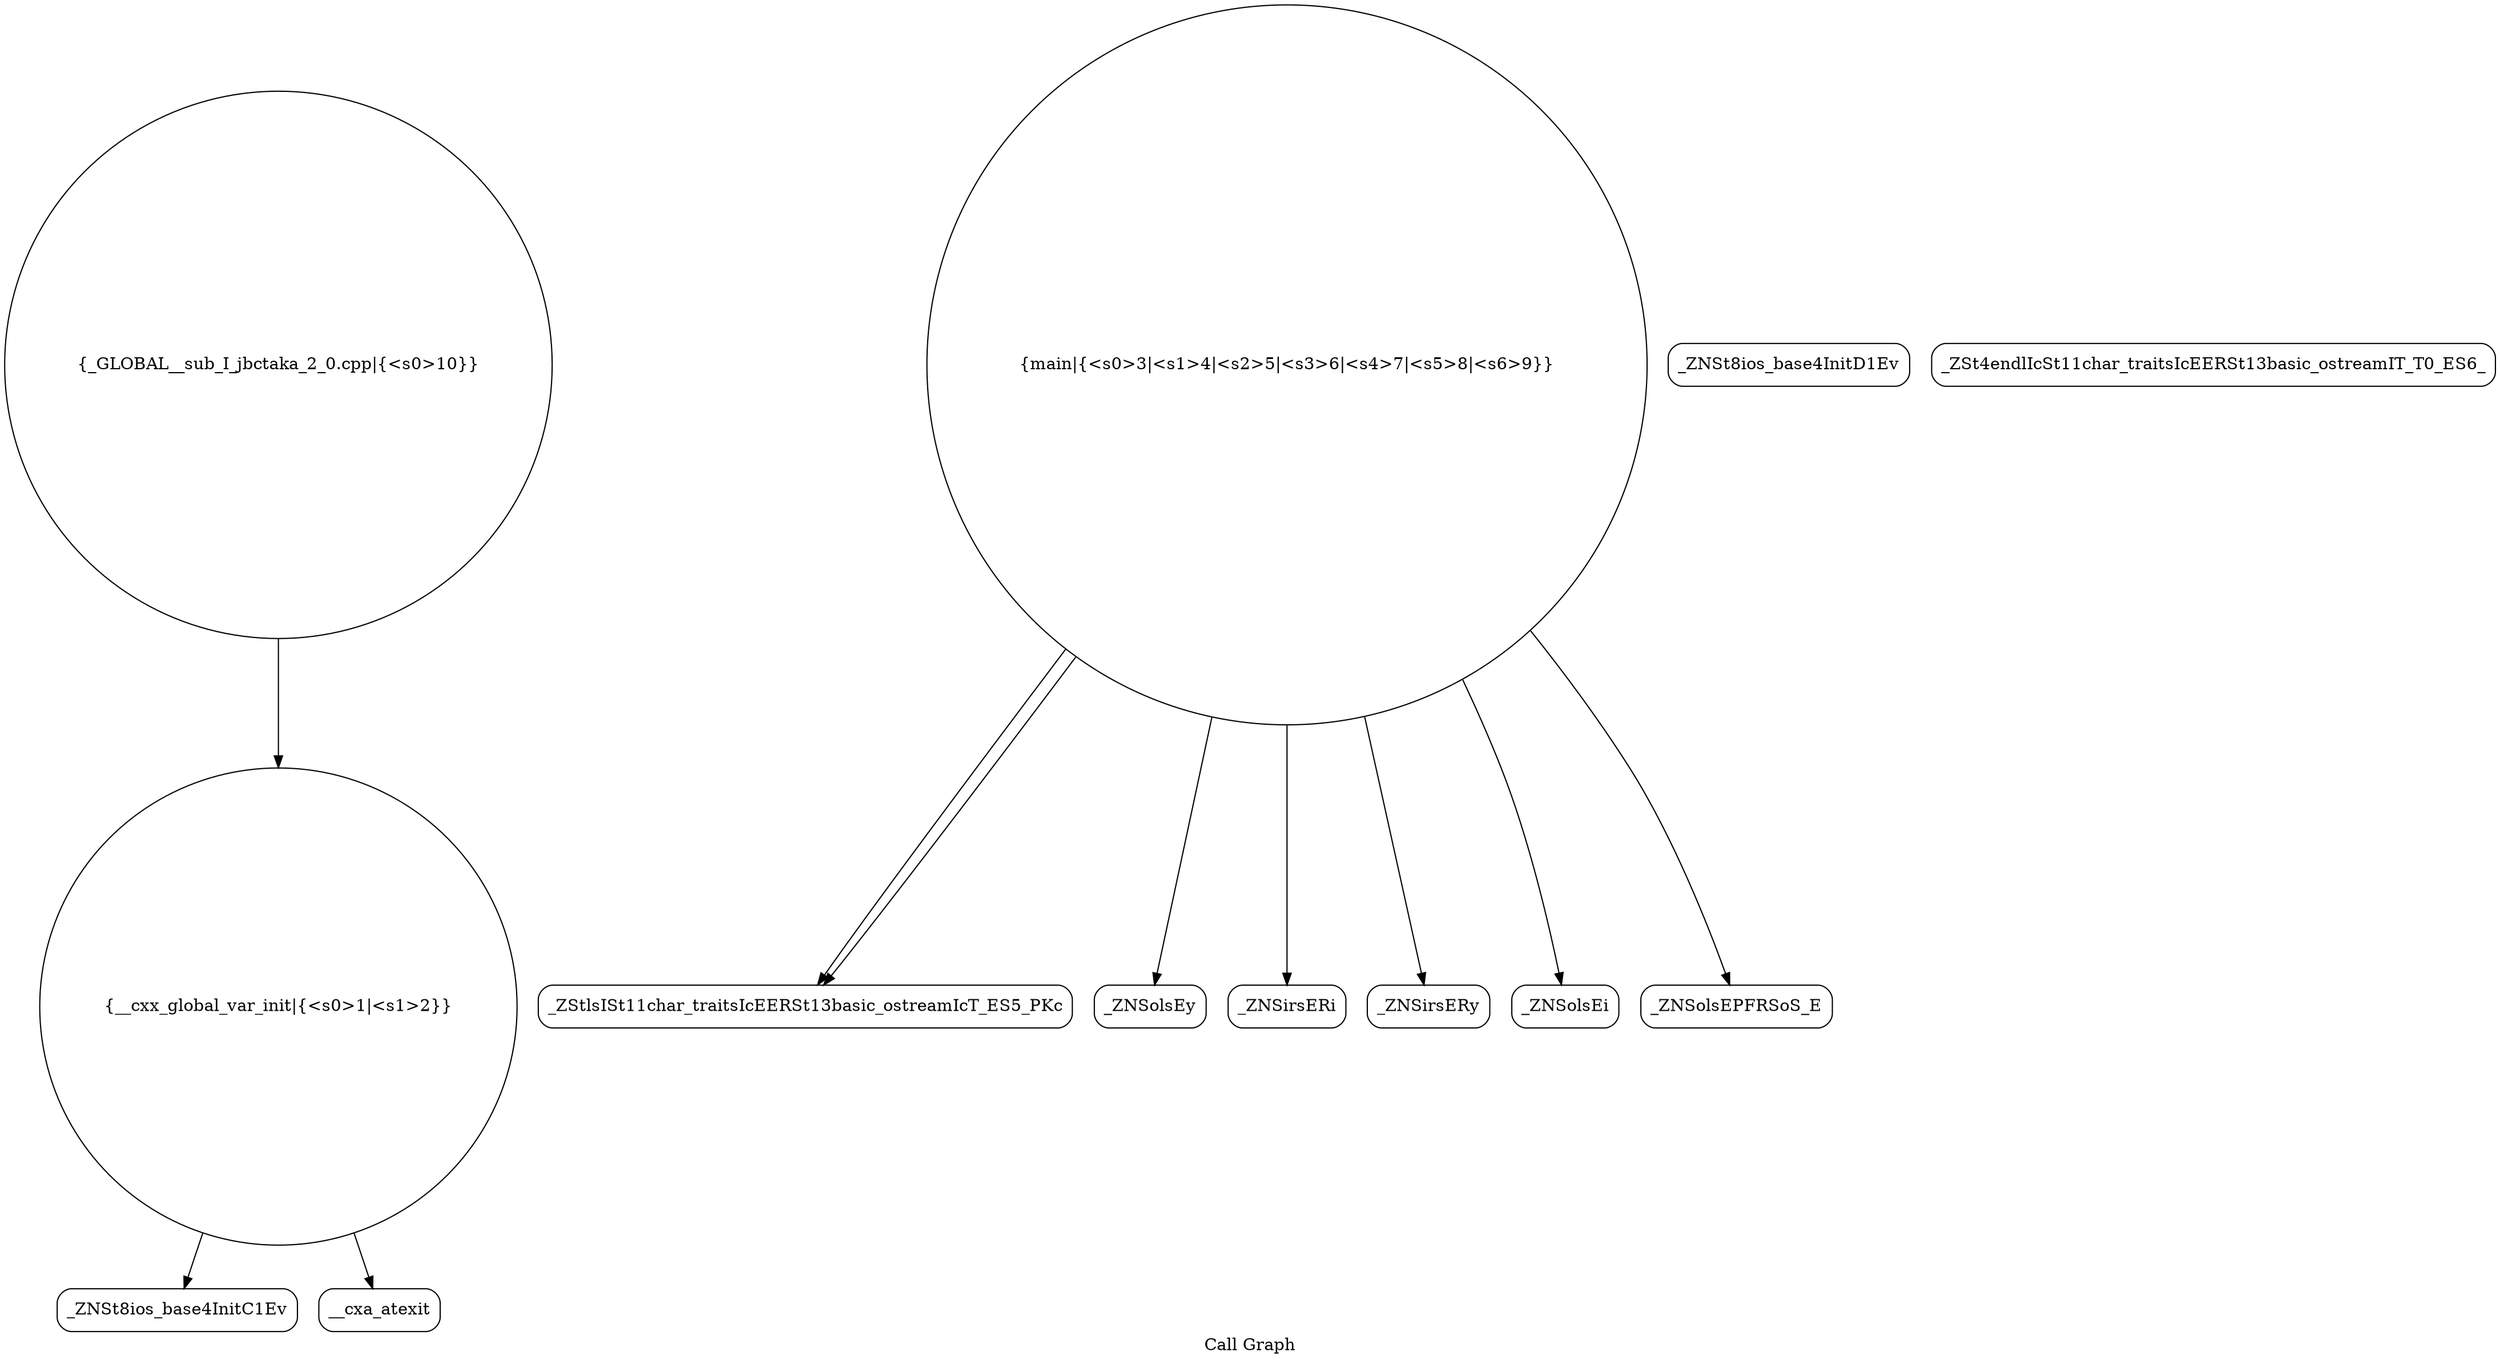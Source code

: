 digraph "Call Graph" {
	label="Call Graph";

	Node0x556e8512a270 [shape=record,shape=circle,label="{__cxx_global_var_init|{<s0>1|<s1>2}}"];
	Node0x556e8512a270:s0 -> Node0x556e8512a700[color=black];
	Node0x556e8512a270:s1 -> Node0x556e8512a800[color=black];
	Node0x556e8512aa00 [shape=record,shape=Mrecord,label="{_ZStlsISt11char_traitsIcEERSt13basic_ostreamIcT_ES5_PKc}"];
	Node0x556e8512a780 [shape=record,shape=Mrecord,label="{_ZNSt8ios_base4InitD1Ev}"];
	Node0x556e8512ab00 [shape=record,shape=Mrecord,label="{_ZNSolsEy}"];
	Node0x556e8512a880 [shape=record,shape=circle,label="{main|{<s0>3|<s1>4|<s2>5|<s3>6|<s4>7|<s5>8|<s6>9}}"];
	Node0x556e8512a880:s0 -> Node0x556e8512a900[color=black];
	Node0x556e8512a880:s1 -> Node0x556e8512a980[color=black];
	Node0x556e8512a880:s2 -> Node0x556e8512aa00[color=black];
	Node0x556e8512a880:s3 -> Node0x556e8512aa80[color=black];
	Node0x556e8512a880:s4 -> Node0x556e8512aa00[color=black];
	Node0x556e8512a880:s5 -> Node0x556e8512ab00[color=black];
	Node0x556e8512a880:s6 -> Node0x556e8512ab80[color=black];
	Node0x556e8512ac00 [shape=record,shape=Mrecord,label="{_ZSt4endlIcSt11char_traitsIcEERSt13basic_ostreamIT_T0_ES6_}"];
	Node0x556e8512a980 [shape=record,shape=Mrecord,label="{_ZNSirsERy}"];
	Node0x556e8512a700 [shape=record,shape=Mrecord,label="{_ZNSt8ios_base4InitC1Ev}"];
	Node0x556e8512aa80 [shape=record,shape=Mrecord,label="{_ZNSolsEi}"];
	Node0x556e8512a800 [shape=record,shape=Mrecord,label="{__cxa_atexit}"];
	Node0x556e8512ab80 [shape=record,shape=Mrecord,label="{_ZNSolsEPFRSoS_E}"];
	Node0x556e8512a900 [shape=record,shape=Mrecord,label="{_ZNSirsERi}"];
	Node0x556e8512ac80 [shape=record,shape=circle,label="{_GLOBAL__sub_I_jbctaka_2_0.cpp|{<s0>10}}"];
	Node0x556e8512ac80:s0 -> Node0x556e8512a270[color=black];
}
